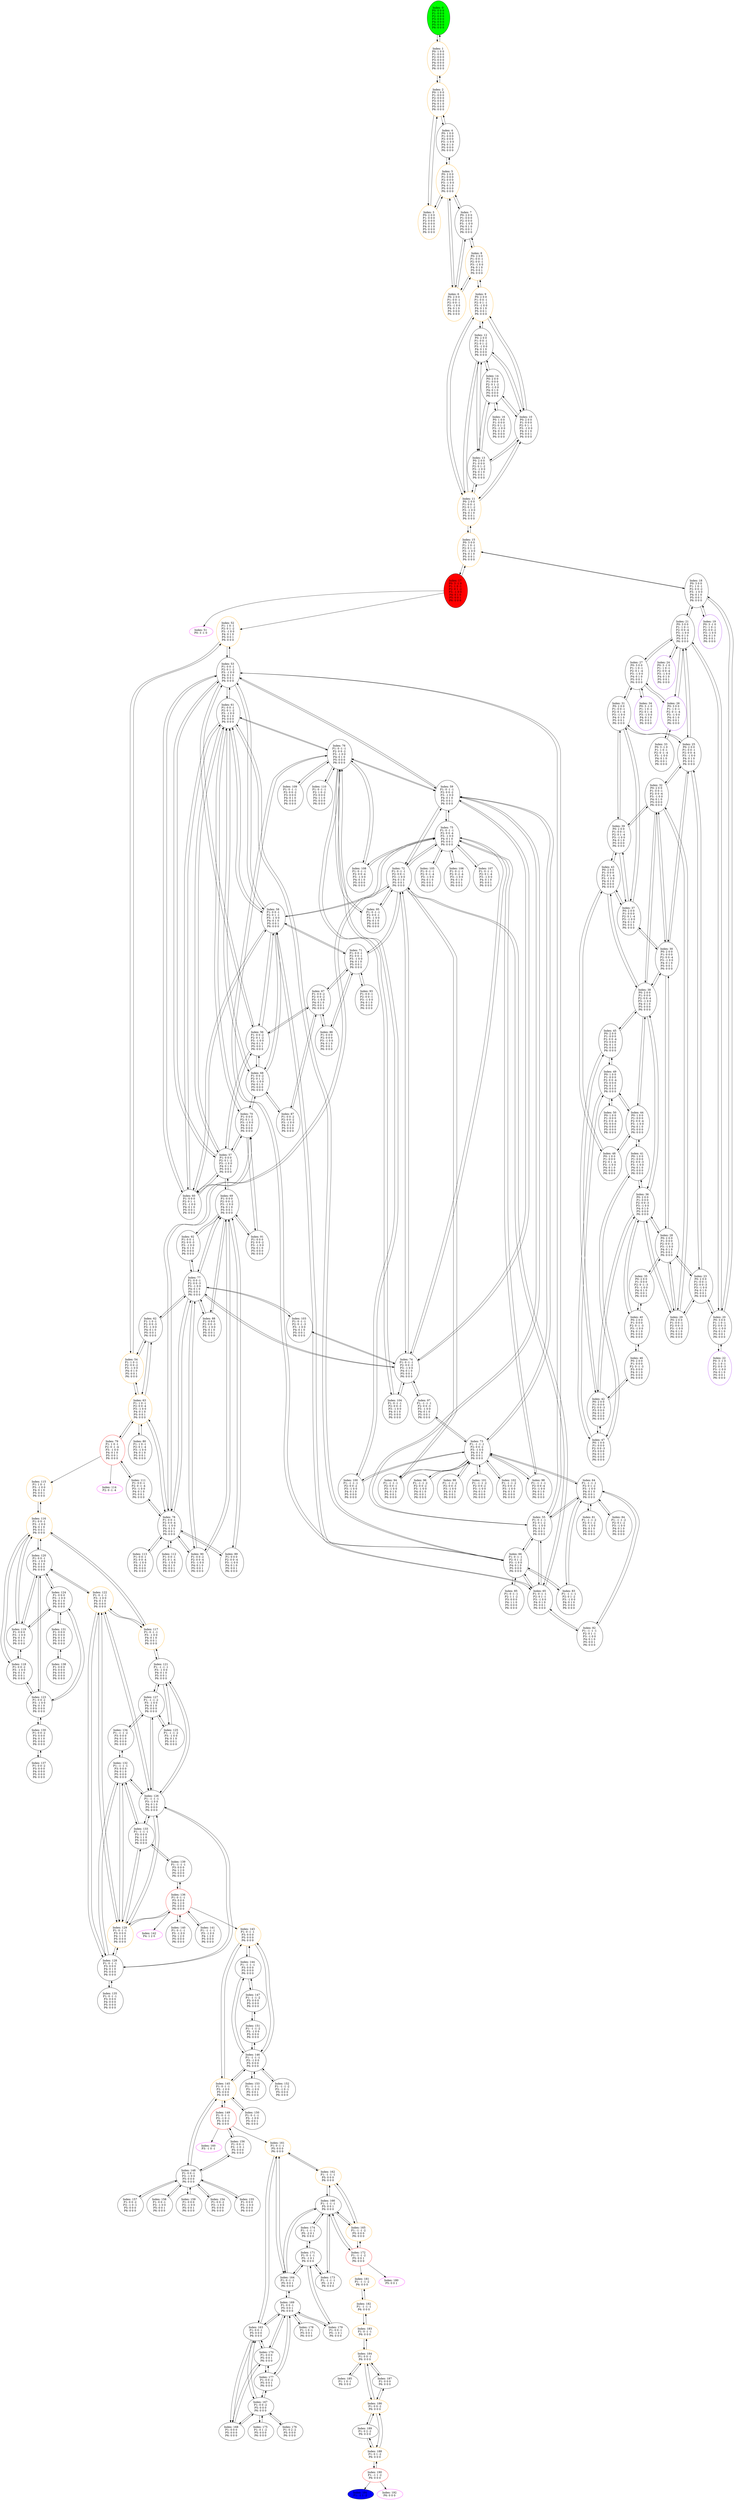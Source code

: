digraph G {
color = "black"
0[label = "Index: 0 
P0: 0 0 0 
P1: 0 0 0 
P2: 0 0 0 
P3: 0 0 0 
P4: 0 0 0 
P5: 0 0 0 
P6: 0 0 0 
", style="filled", fillcolor = "green"]
1[label = "Index: 1 
P0: 1 0 0 
P1: 0 0 0 
P2: 0 0 0 
P3: 0 0 0 
P4: 0 0 0 
P5: 0 0 0 
P6: 0 0 0 
", color = "orange"]
2[label = "Index: 2 
P0: 1 0 0 
P1: 0 0 0 
P2: 0 0 0 
P3: 0 0 0 
P4: 0 1 0 
P5: 0 0 0 
P6: 0 0 0 
", color = "orange"]
3[label = "Index: 3 
P0: 2 0 0 
P1: 0 0 0 
P2: 0 0 0 
P3: 0 0 0 
P4: 0 1 0 
P5: 0 0 0 
P6: 0 0 0 
", color = "orange"]
4[label = "Index: 4 
P0: 1 0 0 
P1: 0 0 0 
P2: 0 0 0 
P3: -1 0 0 
P4: 0 1 0 
P5: 0 0 0 
P6: 0 0 0 
"]
5[label = "Index: 5 
P0: 2 0 0 
P1: 0 0 0 
P2: 0 0 0 
P3: -1 0 0 
P4: 0 1 0 
P5: 0 0 0 
P6: 0 0 0 
", color = "orange"]
6[label = "Index: 6 
P0: 2 0 0 
P1: 0 0 -1 
P2: 0 0 -1 
P3: -1 0 0 
P4: 0 1 0 
P5: 0 0 0 
P6: 0 0 0 
", color = "orange"]
7[label = "Index: 7 
P0: 2 0 0 
P1: 0 0 0 
P2: 0 0 0 
P3: -1 0 0 
P4: 0 1 0 
P5: 0 0 1 
P6: 0 0 0 
"]
8[label = "Index: 8 
P0: 2 0 0 
P1: 0 0 -1 
P2: 0 0 -1 
P3: -1 0 0 
P4: 0 1 0 
P5: 0 0 1 
P6: 0 0 0 
", color = "orange"]
9[label = "Index: 9 
P0: 2 0 0 
P1: 0 0 -1 
P2: 0 1 -1 
P3: -1 0 0 
P4: 0 1 0 
P5: 0 0 1 
P6: 0 0 0 
", color = "orange"]
10[label = "Index: 10 
P0: 2 0 0 
P1: 0 0 0 
P2: 0 1 -1 
P3: -1 0 0 
P4: 0 1 0 
P5: 0 0 1 
P6: 0 0 0 
"]
11[label = "Index: 11 
P0: 2 0 0 
P1: 0 0 -1 
P2: 0 1 -2 
P3: -1 0 0 
P4: 0 1 0 
P5: 0 0 1 
P6: 0 0 0 
", color = "orange"]
12[label = "Index: 12 
P0: 2 0 0 
P1: 0 0 -1 
P2: 0 1 -2 
P3: -1 0 0 
P4: 0 1 0 
P5: 0 0 0 
P6: 0 0 0 
"]
13[label = "Index: 13 
P0: 2 0 0 
P1: 0 0 0 
P2: 0 1 -2 
P3: -1 0 0 
P4: 0 1 0 
P5: 0 0 1 
P6: 0 0 0 
"]
14[label = "Index: 14 
P0: 2 0 0 
P1: 0 0 0 
P2: 0 1 -2 
P3: -1 0 0 
P4: 0 1 0 
P5: 0 0 0 
P6: 0 0 0 
"]
15[label = "Index: 15 
P0: 3 0 0 
P1: 1 0 -1 
P2: 0 1 -2 
P3: -1 0 0 
P4: 0 1 0 
P5: 0 0 1 
P6: 0 0 0 
", color = "orange"]
16[label = "Index: 16 
P0: 1 0 0 
P1: 0 0 0 
P2: 0 1 -2 
P3: -1 0 0 
P4: 0 1 0 
P5: 0 0 0 
P6: 0 0 0 
"]
17[label = "Index: 17 
P0: 3 -1 0 
P1: 1 0 -1 
P2: 0 1 -2 
P3: -1 0 0 
P4: 0 1 0 
P5: 0 0 1 
P6: 0 0 0 
", style="filled", fillcolor = "red"]
18[label = "Index: 18 
P0: 3 0 0 
P1: 1 0 -1 
P2: 0 0 -2 
P3: -1 0 0 
P4: 0 1 0 
P5: 0 0 1 
P6: 0 0 0 
"]
19[label = "Index: 19 
P0: 3 -1 0 
P1: 1 0 -1 
P2: 0 0 -2 
P3: -1 0 0 
P4: 0 1 0 
P5: 0 0 1 
P6: 0 0 0 
", color = "purple"]
20[label = "Index: 20 
P0: 3 0 0 
P1: 1 0 -1 
P2: 0 0 -3 
P3: -1 0 0 
P4: 0 1 0 
P5: 0 0 1 
P6: 0 0 0 
"]
21[label = "Index: 21 
P0: 3 0 0 
P1: 1 0 -1 
P2: 0 0 -4 
P3: -1 0 0 
P4: 0 1 0 
P5: 0 0 1 
P6: 0 0 0 
"]
22[label = "Index: 22 
P0: 3 -1 0 
P1: 1 0 -1 
P2: 0 0 -3 
P3: -1 0 0 
P4: 0 1 0 
P5: 0 0 1 
P6: 0 0 0 
", color = "purple"]
23[label = "Index: 23 
P0: 2 0 0 
P1: 0 0 -1 
P2: 0 0 -3 
P3: -1 0 0 
P4: 0 1 0 
P5: 0 0 1 
P6: 0 0 0 
"]
24[label = "Index: 24 
P0: 3 -1 0 
P1: 1 0 -1 
P2: 0 0 -4 
P3: -1 0 0 
P4: 0 1 0 
P5: 0 0 1 
P6: 0 0 0 
", color = "purple"]
25[label = "Index: 25 
P0: 2 0 0 
P1: 0 0 -1 
P2: 0 0 -4 
P3: -1 0 0 
P4: 0 1 0 
P5: 0 0 1 
P6: 0 0 0 
"]
26[label = "Index: 26 
P0: 3 0 0 
P1: 1 0 -1 
P2: 0 -1 -4 
P3: -1 0 0 
P4: 0 1 0 
P5: 0 0 1 
P6: 0 0 0 
", color = "purple"]
27[label = "Index: 27 
P0: 3 0 0 
P1: 1 0 -1 
P2: 0 1 -4 
P3: -1 0 0 
P4: 0 1 0 
P5: 0 0 1 
P6: 0 0 0 
"]
28[label = "Index: 28 
P0: 2 0 0 
P1: 0 0 0 
P2: 0 0 -3 
P3: -1 0 0 
P4: 0 1 0 
P5: 0 0 1 
P6: 0 0 0 
"]
29[label = "Index: 29 
P0: 2 0 0 
P1: 0 0 -1 
P2: 0 0 -3 
P3: -1 0 0 
P4: 0 1 0 
P5: 0 0 0 
P6: 0 0 0 
"]
30[label = "Index: 30 
P0: 2 0 0 
P1: 0 0 0 
P2: 0 0 -4 
P3: -1 0 0 
P4: 0 1 0 
P5: 0 0 1 
P6: 0 0 0 
"]
31[label = "Index: 31 
P0: 2 0 0 
P1: 0 0 -1 
P2: 0 1 -4 
P3: -1 0 0 
P4: 0 1 0 
P5: 0 0 1 
P6: 0 0 0 
"]
32[label = "Index: 32 
P0: 2 0 0 
P1: 0 0 -1 
P2: 0 0 -4 
P3: -1 0 0 
P4: 0 1 0 
P5: 0 0 0 
P6: 0 0 0 
"]
33[label = "Index: 33 
P0: 3 -1 0 
P1: 1 0 -1 
P2: 0 -1 -4 
P3: -1 0 0 
P4: 0 1 0 
P5: 0 0 1 
P6: 0 0 0 
"]
34[label = "Index: 34 
P0: 3 -1 0 
P1: 1 0 -1 
P2: 0 1 -4 
P3: -1 0 0 
P4: 0 1 0 
P5: 0 0 1 
P6: 0 0 0 
", color = "purple"]
35[label = "Index: 35 
P0: 2 0 0 
P1: 0 0 0 
P2: 0 -1 -3 
P3: -1 0 0 
P4: 0 1 0 
P5: 0 0 1 
P6: 0 0 0 
"]
36[label = "Index: 36 
P0: 2 0 0 
P1: 0 0 0 
P2: 0 0 -3 
P3: -1 0 0 
P4: 0 1 0 
P5: 0 0 0 
P6: 0 0 0 
"]
37[label = "Index: 37 
P0: 2 0 0 
P1: 0 0 0 
P2: 0 1 -4 
P3: -1 0 0 
P4: 0 1 0 
P5: 0 0 1 
P6: 0 0 0 
"]
38[label = "Index: 38 
P0: 2 0 0 
P1: 0 0 0 
P2: 0 0 -4 
P3: -1 0 0 
P4: 0 1 0 
P5: 0 0 0 
P6: 0 0 0 
"]
39[label = "Index: 39 
P0: 2 0 0 
P1: 0 0 -1 
P2: 0 1 -4 
P3: -1 0 0 
P4: 0 1 0 
P5: 0 0 0 
P6: 0 0 0 
"]
40[label = "Index: 40 
P0: 2 0 0 
P1: 0 0 0 
P2: 0 -1 -3 
P3: -1 0 0 
P4: 0 1 0 
P5: 0 0 0 
P6: 0 0 0 
"]
41[label = "Index: 41 
P0: 1 0 0 
P1: 0 0 0 
P2: 0 0 -3 
P3: -1 0 0 
P4: 0 1 0 
P5: 0 0 0 
P6: 0 0 0 
"]
42[label = "Index: 42 
P0: 2 0 0 
P1: 0 0 0 
P2: 0 0 -3 
P3: 0 0 0 
P4: 0 1 0 
P5: 0 0 0 
P6: 0 0 0 
"]
43[label = "Index: 43 
P0: 2 0 0 
P1: 0 0 0 
P2: 0 1 -4 
P3: -1 0 0 
P4: 0 1 0 
P5: 0 0 0 
P6: 0 0 0 
"]
44[label = "Index: 44 
P0: 1 0 0 
P1: 0 0 0 
P2: 0 0 -4 
P3: -1 0 0 
P4: 0 1 0 
P5: 0 0 0 
P6: 0 0 0 
"]
45[label = "Index: 45 
P0: 2 0 0 
P1: 0 0 0 
P2: 0 0 -4 
P3: 0 0 0 
P4: 0 1 0 
P5: 0 0 0 
P6: 0 0 0 
"]
46[label = "Index: 46 
P0: 2 0 0 
P1: 0 0 0 
P2: 0 -1 -3 
P3: 0 0 0 
P4: 0 1 0 
P5: 0 0 0 
P6: 0 0 0 
"]
47[label = "Index: 47 
P0: 1 0 0 
P1: 0 0 0 
P2: 0 0 -3 
P3: 0 0 0 
P4: 0 1 0 
P5: 0 0 0 
P6: 0 0 0 
"]
48[label = "Index: 48 
P0: 1 0 0 
P1: 0 0 0 
P2: 0 1 -4 
P3: -1 0 0 
P4: 0 1 0 
P5: 0 0 0 
P6: 0 0 0 
"]
49[label = "Index: 49 
P0: 1 0 0 
P1: 0 0 0 
P2: 0 0 -4 
P3: 0 0 0 
P4: 0 1 0 
P5: 0 0 0 
P6: 0 0 0 
"]
50[label = "Index: 50 
P0: 1 0 0 
P1: 0 0 0 
P2: 0 0 -4 
P3: 0 0 0 
P4: 0 0 0 
P5: 0 0 0 
P6: 0 0 0 
"]
51[label = "Index: 51 
P0: 3 -1 0 
", color = "fuchsia"]
52[label = "Index: 52 
P1: 1 0 -1 
P2: 0 1 -2 
P3: -1 0 0 
P4: 0 1 0 
P5: 0 0 1 
P6: 0 0 0 
", color = "orange"]
53[label = "Index: 53 
P1: 0 0 -1 
P2: 0 1 -2 
P3: -1 0 0 
P4: 0 1 0 
P5: 0 0 1 
P6: 0 0 0 
"]
54[label = "Index: 54 
P1: 1 0 -1 
P2: 0 0 -2 
P3: -1 0 0 
P4: 0 1 0 
P5: 0 0 1 
P6: 0 0 0 
", color = "orange"]
55[label = "Index: 55 
P1: 0 -1 -1 
P2: 0 1 -2 
P3: -1 0 0 
P4: 0 1 0 
P5: 0 0 1 
P6: 0 0 0 
"]
56[label = "Index: 56 
P1: 0 0 -2 
P2: 0 1 -2 
P3: -1 0 0 
P4: 0 1 0 
P5: 0 0 1 
P6: 0 0 0 
"]
57[label = "Index: 57 
P1: 0 0 0 
P2: 0 1 -2 
P3: -1 0 0 
P4: 0 1 0 
P5: 0 0 1 
P6: 0 0 0 
"]
58[label = "Index: 58 
P1: 0 0 -1 
P2: 0 1 -1 
P3: -1 0 0 
P4: 0 1 0 
P5: 0 0 1 
P6: 0 0 0 
"]
59[label = "Index: 59 
P1: 0 -1 -1 
P2: 0 0 -2 
P3: -1 0 0 
P4: 0 1 0 
P5: 0 0 1 
P6: 0 0 0 
"]
60[label = "Index: 60 
P1: 0 0 0 
P2: 0 1 -1 
P3: -1 0 0 
P4: 0 1 0 
P5: 0 0 1 
P6: 0 0 0 
"]
61[label = "Index: 61 
P1: 0 0 -1 
P2: 0 1 -2 
P3: -1 0 0 
P4: 0 1 0 
P5: 0 0 0 
P6: 0 0 0 
"]
62[label = "Index: 62 
P1: 1 0 -1 
P2: 0 0 -3 
P3: -1 0 0 
P4: 0 1 0 
P5: 0 0 1 
P6: 0 0 0 
"]
63[label = "Index: 63 
P1: 1 0 -1 
P2: 0 0 -4 
P3: -1 0 0 
P4: 0 1 0 
P5: 0 0 1 
P6: 0 0 0 
", color = "orange"]
64[label = "Index: 64 
P1: -1 -1 -1 
P2: 0 1 -2 
P3: -1 0 0 
P4: 0 1 0 
P5: 0 0 1 
P6: 0 0 0 
"]
65[label = "Index: 65 
P1: 0 -1 -1 
P2: 0 1 -1 
P3: -1 0 0 
P4: 0 1 0 
P5: 0 0 1 
P6: 0 0 0 
"]
66[label = "Index: 66 
P1: 0 -1 -1 
P2: 0 1 -2 
P3: -1 0 0 
P4: 0 1 0 
P5: 0 0 0 
P6: 0 0 0 
"]
67[label = "Index: 67 
P1: 0 0 -2 
P2: 0 0 -2 
P3: -1 0 0 
P4: 0 1 0 
P5: 0 0 1 
P6: 0 0 0 
"]
68[label = "Index: 68 
P1: 0 0 -2 
P2: 0 1 -2 
P3: -1 0 0 
P4: 0 1 0 
P5: 0 0 0 
P6: 0 0 0 
"]
69[label = "Index: 69 
P1: 0 0 0 
P2: 0 0 -2 
P3: -1 0 0 
P4: 0 1 0 
P5: 0 0 1 
P6: 0 0 0 
"]
70[label = "Index: 70 
P1: 0 0 0 
P2: 0 1 -2 
P3: -1 0 0 
P4: 0 1 0 
P5: 0 0 0 
P6: 0 0 0 
"]
71[label = "Index: 71 
P1: 0 0 -1 
P2: 0 0 -1 
P3: -1 0 0 
P4: 0 1 0 
P5: 0 0 1 
P6: 0 0 0 
"]
72[label = "Index: 72 
P1: 0 -1 -1 
P2: 0 0 -1 
P3: -1 0 0 
P4: 0 1 0 
P5: 0 0 1 
P6: 0 0 0 
"]
73[label = "Index: 73 
P1: -1 -1 -1 
P2: 0 0 -2 
P3: -1 0 0 
P4: 0 1 0 
P5: 0 0 1 
P6: 0 0 0 
"]
74[label = "Index: 74 
P1: 0 -1 -1 
P2: 0 0 -3 
P3: -1 0 0 
P4: 0 1 0 
P5: 0 0 1 
P6: 0 0 0 
"]
75[label = "Index: 75 
P1: 0 -1 -1 
P2: 0 0 -4 
P3: -1 0 0 
P4: 0 1 0 
P5: 0 0 1 
P6: 0 0 0 
"]
76[label = "Index: 76 
P1: 0 -1 -1 
P2: 0 0 -2 
P3: -1 0 0 
P4: 0 1 0 
P5: 0 0 0 
P6: 0 0 0 
"]
77[label = "Index: 77 
P1: 0 0 -1 
P2: 0 0 -3 
P3: -1 0 0 
P4: 0 1 0 
P5: 0 0 1 
P6: 0 0 0 
"]
78[label = "Index: 78 
P1: 0 0 -1 
P2: 0 0 -4 
P3: -1 0 0 
P4: 0 1 0 
P5: 0 0 1 
P6: 0 0 0 
"]
79[label = "Index: 79 
P1: 1 0 -1 
P2: 0 -1 -4 
P3: -1 0 0 
P4: 0 1 0 
P5: 0 0 1 
P6: 0 0 0 
", color = "red"]
80[label = "Index: 80 
P1: 1 0 -1 
P2: 0 1 -4 
P3: -1 0 0 
P4: 0 1 0 
P5: 0 0 1 
P6: 0 0 0 
"]
81[label = "Index: 81 
P1: -1 -1 -2 
P2: 0 1 -2 
P3: -1 0 0 
P4: 0 1 0 
P5: 0 0 1 
P6: 0 0 0 
"]
82[label = "Index: 82 
P1: -1 -1 -1 
P2: 0 1 -1 
P3: -1 0 0 
P4: 0 1 0 
P5: 0 0 1 
P6: 0 0 0 
"]
83[label = "Index: 83 
P1: -1 -1 -1 
P2: 0 1 -2 
P3: -1 0 0 
P4: 0 1 0 
P5: 0 0 0 
P6: 0 0 0 
"]
84[label = "Index: 84 
P1: -1 -1 -2 
P2: 0 1 -2 
P3: -1 0 0 
P4: 0 1 0 
P5: 0 0 0 
P6: 0 0 0 
"]
85[label = "Index: 85 
P1: 0 -1 -1 
P2: 1 1 -2 
P3: 0 0 0 
P4: 1 1 0 
P5: 0 0 0 
P6: 0 0 0 
"]
86[label = "Index: 86 
P1: 0 0 0 
P2: 0 0 0 
P3: -1 0 0 
P4: 0 1 0 
P5: 0 0 1 
P6: 0 0 0 
"]
87[label = "Index: 87 
P1: 0 0 -2 
P2: 0 0 -2 
P3: -1 0 0 
P4: 0 1 0 
P5: 0 0 0 
P6: 0 0 0 
"]
88[label = "Index: 88 
P1: 0 0 0 
P2: 0 0 -3 
P3: -1 0 0 
P4: 0 1 0 
P5: 0 0 1 
P6: 0 0 0 
"]
89[label = "Index: 89 
P1: 0 0 0 
P2: 0 0 -4 
P3: -1 0 0 
P4: 0 1 0 
P5: 0 0 1 
P6: 0 0 0 
"]
90[label = "Index: 90 
P1: 0 0 -2 
P2: 0 0 -4 
P3: -1 0 0 
P4: 0 1 0 
P5: 0 0 1 
P6: 0 0 0 
"]
91[label = "Index: 91 
P1: 0 0 0 
P2: 0 0 -2 
P3: -1 0 0 
P4: 0 1 0 
P5: 0 0 0 
P6: 0 0 0 
"]
92[label = "Index: 92 
P1: 0 0 -1 
P2: 0 0 -3 
P3: -1 0 0 
P4: 0 1 0 
P5: 0 0 0 
P6: 0 0 0 
"]
93[label = "Index: 93 
P1: 0 0 -1 
P2: 0 0 -1 
P3: -1 0 0 
P4: 0 1 0 
P5: 0 0 0 
P6: 0 0 0 
"]
94[label = "Index: 94 
P1: -1 -1 -1 
P2: 0 0 -1 
P3: -1 0 0 
P4: 0 1 0 
P5: 0 0 1 
P6: 0 0 0 
"]
95[label = "Index: 95 
P1: 0 -1 -1 
P2: 0 0 -1 
P3: -1 0 0 
P4: 0 1 0 
P5: 0 0 0 
P6: 0 0 0 
"]
96[label = "Index: 96 
P1: -1 -1 -2 
P2: 0 0 -2 
P3: -1 0 0 
P4: 0 1 0 
P5: 0 0 1 
P6: 0 0 0 
"]
97[label = "Index: 97 
P1: -1 -1 -1 
P2: 0 0 -3 
P3: -1 0 0 
P4: 0 1 0 
P5: 0 0 1 
P6: 0 0 0 
"]
98[label = "Index: 98 
P1: -1 -1 -1 
P2: 0 0 -4 
P3: -1 0 0 
P4: 0 1 0 
P5: 0 0 1 
P6: 0 0 0 
"]
99[label = "Index: 99 
P1: -1 -1 -2 
P2: 0 0 -3 
P3: -1 0 0 
P4: 0 1 0 
P5: 0 0 1 
P6: 0 0 0 
"]
100[label = "Index: 100 
P1: -1 -1 -1 
P2: 0 0 -2 
P3: -1 0 0 
P4: 0 1 0 
P5: 0 0 0 
P6: 0 0 0 
"]
101[label = "Index: 101 
P1: -1 -1 -2 
P2: 0 0 -2 
P3: -1 0 0 
P4: 0 1 0 
P5: 0 0 0 
P6: 0 0 0 
"]
102[label = "Index: 102 
P1: -1 -1 -2 
P2: 0 0 -3 
P3: -1 0 0 
P4: 0 1 0 
P5: 0 0 0 
P6: 0 0 0 
"]
103[label = "Index: 103 
P1: 0 -1 -1 
P2: 0 -1 -3 
P3: -1 0 0 
P4: 0 1 0 
P5: 0 0 1 
P6: 0 0 0 
"]
104[label = "Index: 104 
P1: 0 -1 -1 
P2: 0 0 -3 
P3: -1 0 0 
P4: 0 1 0 
P5: 0 0 0 
P6: 0 0 0 
"]
105[label = "Index: 105 
P1: 0 -1 -1 
P2: 0 -1 -4 
P3: -1 0 0 
P4: 0 1 0 
P5: 0 0 1 
P6: 0 0 0 
"]
106[label = "Index: 106 
P1: 0 -1 -1 
P2: 0 -2 -4 
P3: -1 0 0 
P4: 0 1 0 
P5: 0 0 1 
P6: 0 0 0 
"]
107[label = "Index: 107 
P1: 0 -1 -1 
P2: 0 1 -4 
P3: -1 0 0 
P4: 0 1 0 
P5: 0 0 1 
P6: 0 0 0 
"]
108[label = "Index: 108 
P1: 0 -1 -1 
P2: 0 0 -4 
P3: -1 0 0 
P4: 0 1 0 
P5: 0 0 0 
P6: 0 0 0 
"]
109[label = "Index: 109 
P1: 0 -1 -1 
P2: 0 0 -2 
P3: 0 0 0 
P4: 0 1 0 
P5: 0 0 0 
P6: 0 0 0 
"]
110[label = "Index: 110 
P1: 0 -1 -1 
P2: 1 0 -2 
P3: 0 0 0 
P4: 1 1 0 
P5: 0 0 0 
P6: 0 0 0 
"]
111[label = "Index: 111 
P1: 0 0 -1 
P2: 0 -1 -4 
P3: -1 0 0 
P4: 0 1 0 
P5: 0 0 1 
P6: 0 0 0 
"]
112[label = "Index: 112 
P1: 0 0 -1 
P2: 0 1 -4 
P3: -1 0 0 
P4: 0 1 0 
P5: 0 0 1 
P6: 0 0 0 
"]
113[label = "Index: 113 
P1: 0 0 -1 
P2: 0 0 -4 
P3: -1 0 0 
P4: 0 1 0 
P5: 0 0 0 
P6: 0 0 0 
"]
114[label = "Index: 114 
P2: 0 -1 -4 
", color = "fuchsia"]
115[label = "Index: 115 
P1: 1 0 -1 
P3: -1 0 0 
P4: 0 1 0 
P5: 0 0 1 
P6: 0 0 0 
", color = "orange"]
116[label = "Index: 116 
P1: 0 0 -1 
P3: -1 0 0 
P4: 0 1 0 
P5: 0 0 1 
P6: 0 0 0 
", color = "orange"]
117[label = "Index: 117 
P1: 0 -1 -1 
P3: -1 0 0 
P4: 0 1 0 
P5: 0 0 1 
P6: 0 0 0 
", color = "orange"]
118[label = "Index: 118 
P1: 0 0 -2 
P3: -1 0 0 
P4: 0 1 0 
P5: 0 0 1 
P6: 0 0 0 
"]
119[label = "Index: 119 
P1: 0 0 0 
P3: -1 0 0 
P4: 0 1 0 
P5: 0 0 1 
P6: 0 0 0 
"]
120[label = "Index: 120 
P1: 0 0 -1 
P3: -1 0 0 
P4: 0 1 0 
P5: 0 0 0 
P6: 0 0 0 
"]
121[label = "Index: 121 
P1: -1 -1 -1 
P3: -1 0 0 
P4: 0 1 0 
P5: 0 0 1 
P6: 0 0 0 
"]
122[label = "Index: 122 
P1: 0 -1 -1 
P3: -1 0 0 
P4: 0 1 0 
P5: 0 0 0 
P6: 0 0 0 
", color = "orange"]
123[label = "Index: 123 
P1: 0 0 -2 
P3: -1 0 0 
P4: 0 1 0 
P5: 0 0 0 
P6: 0 0 0 
"]
124[label = "Index: 124 
P1: 0 0 0 
P3: -1 0 0 
P4: 0 1 0 
P5: 0 0 0 
P6: 0 0 0 
"]
125[label = "Index: 125 
P1: -1 -1 -2 
P3: -1 0 0 
P4: 0 1 0 
P5: 0 0 1 
P6: 0 0 0 
"]
126[label = "Index: 126 
P1: -1 -1 -1 
P3: -1 0 0 
P4: 0 1 0 
P5: 0 0 0 
P6: 0 0 0 
"]
127[label = "Index: 127 
P1: -1 -1 -2 
P3: -1 0 0 
P4: 0 1 0 
P5: 0 0 0 
P6: 0 0 0 
"]
128[label = "Index: 128 
P1: 0 -1 -1 
P3: 0 0 0 
P4: 0 1 0 
P5: 0 0 0 
P6: 0 0 0 
"]
129[label = "Index: 129 
P1: 0 -1 -1 
P3: 0 0 0 
P4: 1 1 0 
P5: 0 0 0 
P6: 0 0 0 
", color = "orange"]
130[label = "Index: 130 
P1: 0 0 -2 
P3: 0 0 0 
P4: 0 1 0 
P5: 0 0 0 
P6: 0 0 0 
"]
131[label = "Index: 131 
P1: 0 0 0 
P3: 0 0 0 
P4: 0 1 0 
P5: 0 0 0 
P6: 0 0 0 
"]
132[label = "Index: 132 
P1: -1 -1 -1 
P3: 0 0 0 
P4: 0 1 0 
P5: 0 0 0 
P6: 0 0 0 
"]
133[label = "Index: 133 
P1: -1 -1 -1 
P3: 0 0 0 
P4: 1 1 0 
P5: 0 0 0 
P6: 0 0 0 
"]
134[label = "Index: 134 
P1: -1 -1 -2 
P3: 0 0 0 
P4: 0 1 0 
P5: 0 0 0 
P6: 0 0 0 
"]
135[label = "Index: 135 
P1: 0 -1 -1 
P3: 0 0 0 
P4: 0 0 0 
P5: 0 0 0 
P6: 0 0 0 
"]
136[label = "Index: 136 
P1: 0 -1 -1 
P3: 0 0 0 
P4: 1 2 0 
P5: 0 0 0 
P6: 0 0 0 
", color = "red"]
137[label = "Index: 137 
P1: 0 0 -2 
P3: 0 0 0 
P4: 0 0 0 
P5: 0 0 0 
P6: 0 0 0 
"]
138[label = "Index: 138 
P1: 0 0 0 
P3: 0 0 0 
P4: 0 0 0 
P5: 0 0 0 
P6: 0 0 0 
"]
139[label = "Index: 139 
P1: -1 -1 -1 
P3: 0 0 0 
P4: 1 2 0 
P5: 0 0 0 
P6: 0 0 0 
"]
140[label = "Index: 140 
P1: 0 -1 -1 
P3: -1 0 0 
P4: 1 2 0 
P5: 0 0 0 
P6: 0 0 0 
"]
141[label = "Index: 141 
P1: -1 -1 -1 
P3: -1 0 0 
P4: 1 2 0 
P5: 0 0 0 
P6: 0 0 0 
"]
142[label = "Index: 142 
P4: 1 2 0 
", color = "fuchsia"]
143[label = "Index: 143 
P1: 0 -1 -1 
P3: 0 0 0 
P5: 0 0 0 
P6: 0 0 0 
", color = "orange"]
144[label = "Index: 144 
P1: -1 -1 -1 
P3: 0 0 0 
P5: 0 0 0 
P6: 0 0 0 
"]
145[label = "Index: 145 
P1: 0 -1 -1 
P3: -1 0 0 
P5: 0 0 0 
P6: 0 0 0 
", color = "orange"]
146[label = "Index: 146 
P1: -1 -1 -1 
P3: -1 0 0 
P5: 0 0 0 
P6: 0 0 0 
"]
147[label = "Index: 147 
P1: -1 -1 -2 
P3: 0 0 0 
P5: 0 0 0 
P6: 0 0 0 
"]
148[label = "Index: 148 
P1: 0 0 -1 
P3: -1 0 0 
P5: 0 0 0 
P6: 0 0 0 
"]
149[label = "Index: 149 
P1: 0 -1 -1 
P3: -1 0 -1 
P5: 0 0 0 
P6: 0 0 0 
", color = "red"]
150[label = "Index: 150 
P1: 0 -1 -1 
P3: -1 0 0 
P5: 0 0 1 
P6: 0 0 0 
"]
151[label = "Index: 151 
P1: -1 -1 -2 
P3: -1 0 0 
P5: 0 0 0 
P6: 0 0 0 
"]
152[label = "Index: 152 
P1: -1 -1 -2 
P3: -1 0 -1 
P5: 0 0 0 
P6: 0 0 0 
"]
153[label = "Index: 153 
P1: -1 -1 -1 
P3: -1 0 0 
P5: 0 0 1 
P6: 0 0 0 
"]
154[label = "Index: 154 
P1: 0 0 -2 
P3: -1 0 0 
P5: 0 0 0 
P6: 0 0 0 
"]
155[label = "Index: 155 
P1: 0 0 0 
P3: -1 0 0 
P5: 0 0 0 
P6: 0 0 0 
"]
156[label = "Index: 156 
P1: 0 0 -1 
P3: -1 0 -1 
P5: 0 0 0 
P6: 0 0 0 
"]
157[label = "Index: 157 
P1: 0 0 -2 
P3: -1 0 -1 
P5: 0 0 0 
P6: 0 0 0 
"]
158[label = "Index: 158 
P1: 0 0 -1 
P3: -1 0 0 
P5: 0 0 1 
P6: 0 0 0 
"]
159[label = "Index: 159 
P1: 0 0 0 
P3: -1 0 0 
P5: 0 0 1 
P6: 0 0 0 
"]
160[label = "Index: 160 
P3: -1 0 -1 
", color = "fuchsia"]
161[label = "Index: 161 
P1: 0 -1 -1 
P5: 0 0 0 
P6: 0 0 0 
", color = "orange"]
162[label = "Index: 162 
P1: -1 -1 -1 
P5: 0 0 0 
P6: 0 0 0 
", color = "orange"]
163[label = "Index: 163 
P1: 0 0 -1 
P5: 0 0 0 
P6: 0 0 0 
"]
164[label = "Index: 164 
P1: 0 -1 -1 
P5: 0 0 1 
P6: 0 0 0 
"]
165[label = "Index: 165 
P1: -1 -1 -2 
P5: 0 0 0 
P6: 0 0 0 
", color = "orange"]
166[label = "Index: 166 
P1: -1 -1 -1 
P5: 0 0 1 
P6: 0 0 0 
"]
167[label = "Index: 167 
P1: 0 0 -2 
P5: 0 0 0 
P6: 0 0 0 
"]
168[label = "Index: 168 
P1: 0 0 0 
P5: 0 0 0 
P6: 0 0 0 
"]
169[label = "Index: 169 
P1: 0 0 -1 
P5: 0 0 1 
P6: 0 0 0 
"]
170[label = "Index: 170 
P1: 0 0 0 
P5: 0 0 1 
P6: 0 0 0 
"]
171[label = "Index: 171 
P1: 0 -1 -1 
P5: -1 0 1 
P6: 0 0 0 
"]
172[label = "Index: 172 
P1: -1 -1 -2 
P5: 0 0 1 
P6: 0 0 0 
", color = "red"]
173[label = "Index: 173 
P1: -1 -1 -1 
P5: -1 0 1 
P6: 0 0 0 
"]
174[label = "Index: 174 
P1: -1 -1 -1 
P5: -2 0 1 
P6: 0 0 0 
"]
175[label = "Index: 175 
P1: 0 1 -2 
P5: 0 0 0 
P6: 0 0 0 
"]
176[label = "Index: 176 
P1: 0 2 -2 
P5: 0 0 0 
P6: 0 0 0 
"]
177[label = "Index: 177 
P1: 0 0 -2 
P5: 0 0 1 
P6: 0 0 0 
"]
178[label = "Index: 178 
P1: 1 0 -1 
P5: 0 0 1 
P6: 0 0 0 
"]
179[label = "Index: 179 
P1: 0 0 -1 
P5: -1 0 1 
P6: 0 0 0 
"]
180[label = "Index: 180 
P5: 0 0 1 
", color = "fuchsia"]
181[label = "Index: 181 
P1: -1 -1 -2 
P6: 0 0 0 
", color = "orange"]
182[label = "Index: 182 
P1: -1 -1 -1 
P6: 0 0 0 
", color = "orange"]
183[label = "Index: 183 
P1: 0 -1 -1 
P6: 0 0 0 
", color = "orange"]
184[label = "Index: 184 
P1: 0 0 -1 
P6: 0 0 0 
", color = "orange"]
185[label = "Index: 185 
P1: 1 0 -1 
P6: 0 0 0 
"]
186[label = "Index: 186 
P1: 0 0 -2 
P6: 0 0 0 
", color = "orange"]
187[label = "Index: 187 
P1: 0 0 0 
P6: 0 0 0 
"]
188[label = "Index: 188 
P1: 0 1 -2 
P6: 0 0 0 
", color = "orange"]
189[label = "Index: 189 
P1: 0 2 -2 
P6: 0 0 0 
"]
190[label = "Index: 190 
P1: -1 1 -2 
P6: 0 0 0 
", color = "red"]
191[label = "Index: 191 
P1: -1 1 -2 
", style="filled", fillcolor = "blue"]
192[label = "Index: 192 
P6: 0 0 0 
", color = "fuchsia"]
0 -> 1

1 -> 0
1 -> 2

2 -> 1
2 -> 3
2 -> 4

3 -> 2
3 -> 5

4 -> 2
4 -> 5

5 -> 3
5 -> 4
5 -> 6
5 -> 7

6 -> 5
6 -> 8
6 -> 7

7 -> 5
7 -> 6
7 -> 8

8 -> 6
8 -> 7
8 -> 9

9 -> 8
9 -> 10
9 -> 11
9 -> 12

10 -> 9
10 -> 13
10 -> 11
10 -> 14
10 -> 12

11 -> 9
11 -> 10
11 -> 13
11 -> 15
11 -> 12

12 -> 9
12 -> 10
12 -> 11
12 -> 14
12 -> 13

13 -> 10
13 -> 11
13 -> 12
13 -> 14

14 -> 10
14 -> 12
14 -> 13
14 -> 16

15 -> 11
15 -> 17
15 -> 18

16 -> 14

17 -> 15
17 -> 52
17 -> 51

18 -> 15
18 -> 19
18 -> 20
18 -> 21

19 -> 18

20 -> 18
20 -> 22
20 -> 23
20 -> 21

21 -> 18
21 -> 20
21 -> 24
21 -> 25
21 -> 26
21 -> 27

22 -> 20

23 -> 20
23 -> 28
23 -> 25
23 -> 29

24 -> 21

25 -> 21
25 -> 23
25 -> 30
25 -> 31
25 -> 32

26 -> 21
26 -> 33
26 -> 27

27 -> 21
27 -> 34
27 -> 31
27 -> 26

28 -> 23
28 -> 35
28 -> 30
28 -> 36
28 -> 29

29 -> 23
29 -> 28
29 -> 36
29 -> 32

30 -> 25
30 -> 28
30 -> 37
30 -> 38
30 -> 32

31 -> 25
31 -> 27
31 -> 37
31 -> 39

32 -> 25
32 -> 29
32 -> 30
32 -> 38
32 -> 39

33 -> 26

34 -> 27

35 -> 28
35 -> 40

36 -> 28
36 -> 29
36 -> 41
36 -> 40
36 -> 38
36 -> 42

37 -> 30
37 -> 31
37 -> 43
37 -> 39

38 -> 30
38 -> 32
38 -> 36
38 -> 44
38 -> 43
38 -> 45

39 -> 31
39 -> 32
39 -> 37
39 -> 43

40 -> 35
40 -> 36
40 -> 46

41 -> 36
41 -> 44
41 -> 47

42 -> 36
42 -> 47
42 -> 46
42 -> 45

43 -> 37
43 -> 38
43 -> 39
43 -> 48

44 -> 38
44 -> 41
44 -> 48
44 -> 49

45 -> 38
45 -> 42
45 -> 49

46 -> 40
46 -> 42

47 -> 41
47 -> 42
47 -> 49

48 -> 43
48 -> 44

49 -> 44
49 -> 45
49 -> 47
49 -> 50

50 -> 49

52 -> 53
52 -> 54

53 -> 52
53 -> 55
53 -> 56
53 -> 57
53 -> 58
53 -> 59
53 -> 60
53 -> 61

54 -> 52
54 -> 62
54 -> 63

55 -> 53
55 -> 64
55 -> 59
55 -> 65
55 -> 66

56 -> 53
56 -> 57
56 -> 67
56 -> 58
56 -> 68

57 -> 53
57 -> 56
57 -> 69
57 -> 60
57 -> 70
57 -> 61

58 -> 53
58 -> 56
58 -> 65
58 -> 60
58 -> 71
58 -> 72
58 -> 61
58 -> 68

59 -> 53
59 -> 55
59 -> 73
59 -> 74
59 -> 75
59 -> 72
59 -> 76

60 -> 53
60 -> 57
60 -> 58
60 -> 70
60 -> 61

61 -> 53
61 -> 57
61 -> 58
61 -> 60
61 -> 66
61 -> 68
61 -> 70
61 -> 76

62 -> 54
62 -> 77
62 -> 63

63 -> 54
63 -> 62
63 -> 78
63 -> 79
63 -> 80

64 -> 55
64 -> 81
64 -> 73
64 -> 82
64 -> 83
64 -> 84

65 -> 55
65 -> 58
65 -> 82
65 -> 72
65 -> 66

66 -> 55
66 -> 61
66 -> 65
66 -> 83
66 -> 76
66 -> 85

67 -> 56
67 -> 71
67 -> 86
67 -> 87

68 -> 56
68 -> 58
68 -> 61
68 -> 70
68 -> 87

69 -> 57
69 -> 88
69 -> 89
69 -> 77
69 -> 90
69 -> 91
69 -> 92

70 -> 57
70 -> 60
70 -> 61
70 -> 68
70 -> 91

71 -> 58
71 -> 67
71 -> 72
71 -> 86
71 -> 93

72 -> 58
72 -> 59
72 -> 65
72 -> 71
72 -> 94
72 -> 74
72 -> 75
72 -> 95

73 -> 59
73 -> 64
73 -> 96
73 -> 97
73 -> 98
73 -> 94
73 -> 99
73 -> 100
73 -> 101
73 -> 102

74 -> 59
74 -> 72
74 -> 97
74 -> 77
74 -> 103
74 -> 75
74 -> 104

75 -> 59
75 -> 72
75 -> 74
75 -> 98
75 -> 78
75 -> 105
75 -> 106
75 -> 107
75 -> 108

76 -> 59
76 -> 61
76 -> 66
76 -> 100
76 -> 104
76 -> 108
76 -> 95
76 -> 109
76 -> 110

77 -> 62
77 -> 69
77 -> 74
77 -> 88
77 -> 78
77 -> 103
77 -> 90
77 -> 92

78 -> 63
78 -> 75
78 -> 77
78 -> 90
78 -> 89
78 -> 111
78 -> 112
78 -> 113

79 -> 63
79 -> 111
79 -> 115
79 -> 114

80 -> 63

81 -> 64

82 -> 64
82 -> 65

83 -> 64
83 -> 66

84 -> 64

85 -> 66

86 -> 67
86 -> 71

87 -> 67
87 -> 68

88 -> 69
88 -> 77

89 -> 69
89 -> 78

90 -> 69
90 -> 77
90 -> 78

91 -> 69
91 -> 70

92 -> 69
92 -> 77

93 -> 71

94 -> 72
94 -> 73

95 -> 72
95 -> 76

96 -> 73

97 -> 73
97 -> 74

98 -> 73
98 -> 75

99 -> 73

100 -> 73
100 -> 76

101 -> 73

102 -> 73

103 -> 74
103 -> 77

104 -> 74
104 -> 76

105 -> 75

106 -> 75

107 -> 75

108 -> 75
108 -> 76

109 -> 76

110 -> 76

111 -> 78
111 -> 79

112 -> 78

113 -> 78

115 -> 116

116 -> 115
116 -> 117
116 -> 118
116 -> 119
116 -> 120

117 -> 116
117 -> 121
117 -> 122

118 -> 116
118 -> 119
118 -> 123

119 -> 116
119 -> 118
119 -> 124
119 -> 120

120 -> 116
120 -> 119
120 -> 122
120 -> 123
120 -> 124

121 -> 117
121 -> 125
121 -> 126
121 -> 127

122 -> 117
122 -> 120
122 -> 126
122 -> 128
122 -> 129

123 -> 118
123 -> 120
123 -> 124
123 -> 130

124 -> 119
124 -> 120
124 -> 123
124 -> 131

125 -> 121
125 -> 127

126 -> 121
126 -> 122
126 -> 127
126 -> 132
126 -> 128
126 -> 133
126 -> 129

127 -> 121
127 -> 125
127 -> 126
127 -> 134

128 -> 122
128 -> 126
128 -> 132
128 -> 129
128 -> 135

129 -> 122
129 -> 126
129 -> 128
129 -> 133
129 -> 136
129 -> 132

130 -> 123
130 -> 137

131 -> 124
131 -> 138

132 -> 126
132 -> 128
132 -> 129
132 -> 134
132 -> 133

133 -> 126
133 -> 129
133 -> 132
133 -> 139

134 -> 127
134 -> 132

135 -> 128

136 -> 129
136 -> 139
136 -> 140
136 -> 141
136 -> 143
136 -> 142

137 -> 130

138 -> 131

139 -> 133
139 -> 136

140 -> 136

141 -> 136

143 -> 144
143 -> 145
143 -> 146

144 -> 143
144 -> 147
144 -> 146

145 -> 143
145 -> 146
145 -> 148
145 -> 149
145 -> 150

146 -> 143
146 -> 144
146 -> 145
146 -> 151
146 -> 152
146 -> 153

147 -> 144
147 -> 151

148 -> 145
148 -> 154
148 -> 155
148 -> 156
148 -> 157
148 -> 158
148 -> 159

149 -> 145
149 -> 156
149 -> 161
149 -> 160

150 -> 145

151 -> 146
151 -> 147

152 -> 146

153 -> 146

154 -> 148

155 -> 148

156 -> 148
156 -> 149

157 -> 148

158 -> 148

159 -> 148

161 -> 162
161 -> 163
161 -> 164

162 -> 161
162 -> 165
162 -> 166

163 -> 161
163 -> 167
163 -> 168
163 -> 169
163 -> 170

164 -> 161
164 -> 166
164 -> 169
164 -> 171

165 -> 162
165 -> 172
165 -> 166

166 -> 162
166 -> 164
166 -> 165
166 -> 172
166 -> 173
166 -> 174

167 -> 163
167 -> 175
167 -> 176
167 -> 168
167 -> 177

168 -> 163
168 -> 167
168 -> 170

169 -> 163
169 -> 164
169 -> 178
169 -> 177
169 -> 170
169 -> 179

170 -> 163
170 -> 168
170 -> 169
170 -> 177

171 -> 164
171 -> 173
171 -> 179
171 -> 174

172 -> 165
172 -> 166
172 -> 181
172 -> 180

173 -> 166
173 -> 171

174 -> 166
174 -> 171

175 -> 167

176 -> 167

177 -> 167
177 -> 169
177 -> 170

178 -> 169

179 -> 169
179 -> 171

181 -> 182

182 -> 181
182 -> 183

183 -> 182
183 -> 184

184 -> 183
184 -> 185
184 -> 186
184 -> 187

185 -> 184

186 -> 184
186 -> 188
186 -> 189
186 -> 187

187 -> 184
187 -> 186

188 -> 186
188 -> 190
188 -> 189

189 -> 186
189 -> 188

190 -> 188
190 -> 192
190 -> 191

}
